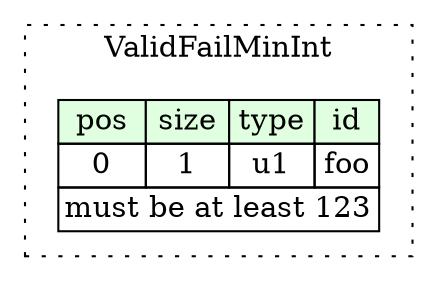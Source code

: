 digraph {
	rankdir=LR;
	node [shape=plaintext];
	subgraph cluster__valid_fail_min_int {
		label="ValidFailMinInt";
		graph[style=dotted];

		valid_fail_min_int__seq [label=<<TABLE BORDER="0" CELLBORDER="1" CELLSPACING="0">
			<TR><TD BGCOLOR="#E0FFE0">pos</TD><TD BGCOLOR="#E0FFE0">size</TD><TD BGCOLOR="#E0FFE0">type</TD><TD BGCOLOR="#E0FFE0">id</TD></TR>
			<TR><TD PORT="foo_pos">0</TD><TD PORT="foo_size">1</TD><TD>u1</TD><TD PORT="foo_type">foo</TD></TR>
			<TR><TD COLSPAN="4" PORT="foo__valid">must be at least 123</TD></TR>
		</TABLE>>];
	}
}
